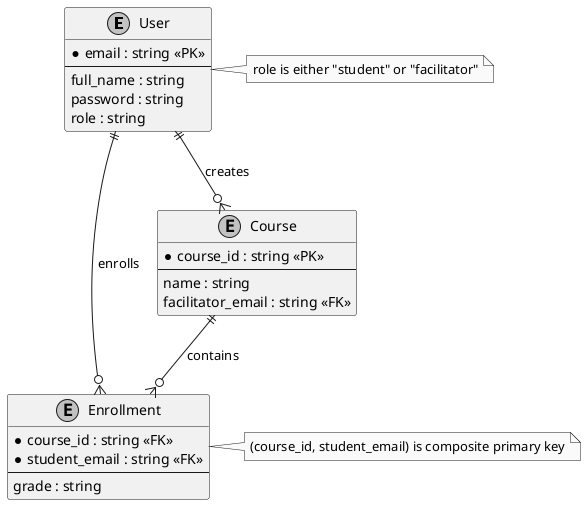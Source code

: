 @startuml
skinparam monochrome true

entity "User" {
  * email : string <<PK>>
  --
  full_name : string
  password : string
  role : string
}

entity "Course" {
  * course_id : string <<PK>>
  --
  name : string
  facilitator_email : string <<FK>>
}

entity "Enrollment" {
  * course_id : string <<FK>>
  * student_email : string <<FK>>
  --
  grade : string
}

User ||--o{ Course : creates
User ||--o{ Enrollment : enrolls
Course ||--o{ Enrollment : contains

note right of User
  role is either "student" or "facilitator"
end note

note right of Enrollment
  (course_id, student_email) is composite primary key
end note

@enduml